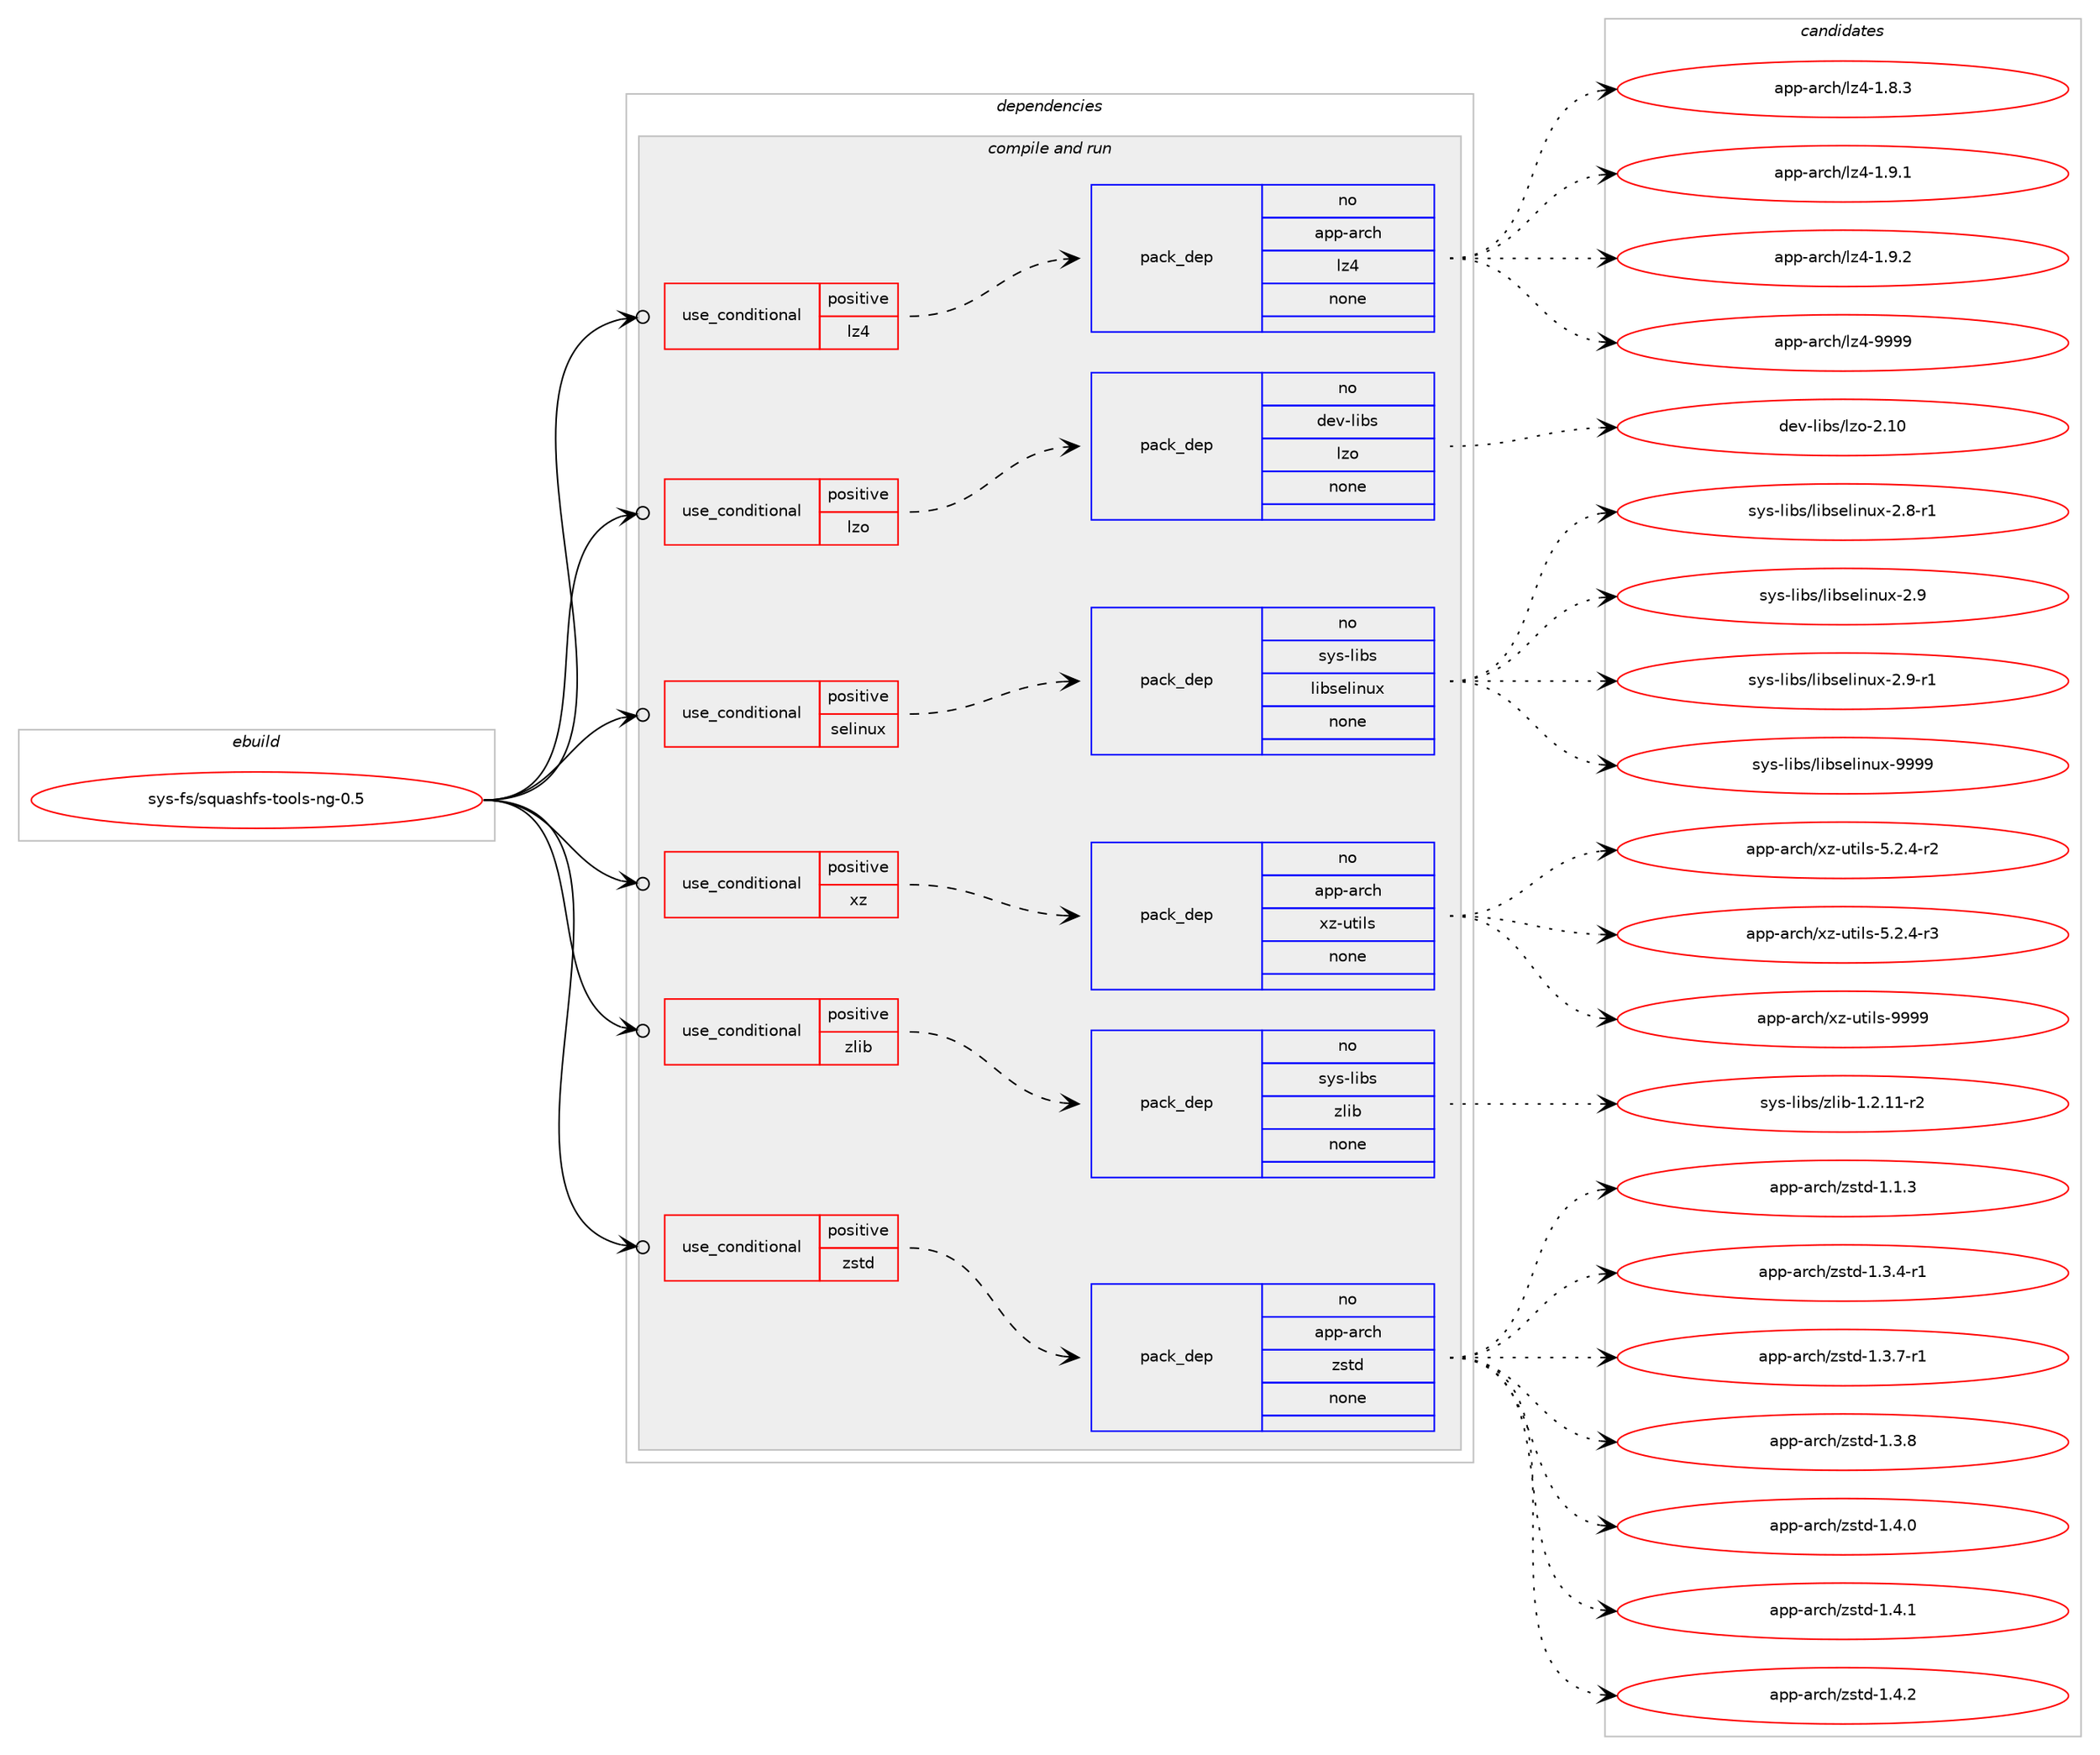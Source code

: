 digraph prolog {

# *************
# Graph options
# *************

newrank=true;
concentrate=true;
compound=true;
graph [rankdir=LR,fontname=Helvetica,fontsize=10,ranksep=1.5];#, ranksep=2.5, nodesep=0.2];
edge  [arrowhead=vee];
node  [fontname=Helvetica,fontsize=10];

# **********
# The ebuild
# **********

subgraph cluster_leftcol {
color=gray;
rank=same;
label=<<i>ebuild</i>>;
id [label="sys-fs/squashfs-tools-ng-0.5", color=red, width=4, href="../sys-fs/squashfs-tools-ng-0.5.svg"];
}

# ****************
# The dependencies
# ****************

subgraph cluster_midcol {
color=gray;
label=<<i>dependencies</i>>;
subgraph cluster_compile {
fillcolor="#eeeeee";
style=filled;
label=<<i>compile</i>>;
}
subgraph cluster_compileandrun {
fillcolor="#eeeeee";
style=filled;
label=<<i>compile and run</i>>;
subgraph cond41 {
dependency372 [label=<<TABLE BORDER="0" CELLBORDER="1" CELLSPACING="0" CELLPADDING="4"><TR><TD ROWSPAN="3" CELLPADDING="10">use_conditional</TD></TR><TR><TD>positive</TD></TR><TR><TD>lz4</TD></TR></TABLE>>, shape=none, color=red];
subgraph pack329 {
dependency373 [label=<<TABLE BORDER="0" CELLBORDER="1" CELLSPACING="0" CELLPADDING="4" WIDTH="220"><TR><TD ROWSPAN="6" CELLPADDING="30">pack_dep</TD></TR><TR><TD WIDTH="110">no</TD></TR><TR><TD>app-arch</TD></TR><TR><TD>lz4</TD></TR><TR><TD>none</TD></TR><TR><TD></TD></TR></TABLE>>, shape=none, color=blue];
}
dependency372:e -> dependency373:w [weight=20,style="dashed",arrowhead="vee"];
}
id:e -> dependency372:w [weight=20,style="solid",arrowhead="odotvee"];
subgraph cond42 {
dependency374 [label=<<TABLE BORDER="0" CELLBORDER="1" CELLSPACING="0" CELLPADDING="4"><TR><TD ROWSPAN="3" CELLPADDING="10">use_conditional</TD></TR><TR><TD>positive</TD></TR><TR><TD>lzo</TD></TR></TABLE>>, shape=none, color=red];
subgraph pack330 {
dependency375 [label=<<TABLE BORDER="0" CELLBORDER="1" CELLSPACING="0" CELLPADDING="4" WIDTH="220"><TR><TD ROWSPAN="6" CELLPADDING="30">pack_dep</TD></TR><TR><TD WIDTH="110">no</TD></TR><TR><TD>dev-libs</TD></TR><TR><TD>lzo</TD></TR><TR><TD>none</TD></TR><TR><TD></TD></TR></TABLE>>, shape=none, color=blue];
}
dependency374:e -> dependency375:w [weight=20,style="dashed",arrowhead="vee"];
}
id:e -> dependency374:w [weight=20,style="solid",arrowhead="odotvee"];
subgraph cond43 {
dependency376 [label=<<TABLE BORDER="0" CELLBORDER="1" CELLSPACING="0" CELLPADDING="4"><TR><TD ROWSPAN="3" CELLPADDING="10">use_conditional</TD></TR><TR><TD>positive</TD></TR><TR><TD>selinux</TD></TR></TABLE>>, shape=none, color=red];
subgraph pack331 {
dependency377 [label=<<TABLE BORDER="0" CELLBORDER="1" CELLSPACING="0" CELLPADDING="4" WIDTH="220"><TR><TD ROWSPAN="6" CELLPADDING="30">pack_dep</TD></TR><TR><TD WIDTH="110">no</TD></TR><TR><TD>sys-libs</TD></TR><TR><TD>libselinux</TD></TR><TR><TD>none</TD></TR><TR><TD></TD></TR></TABLE>>, shape=none, color=blue];
}
dependency376:e -> dependency377:w [weight=20,style="dashed",arrowhead="vee"];
}
id:e -> dependency376:w [weight=20,style="solid",arrowhead="odotvee"];
subgraph cond44 {
dependency378 [label=<<TABLE BORDER="0" CELLBORDER="1" CELLSPACING="0" CELLPADDING="4"><TR><TD ROWSPAN="3" CELLPADDING="10">use_conditional</TD></TR><TR><TD>positive</TD></TR><TR><TD>xz</TD></TR></TABLE>>, shape=none, color=red];
subgraph pack332 {
dependency379 [label=<<TABLE BORDER="0" CELLBORDER="1" CELLSPACING="0" CELLPADDING="4" WIDTH="220"><TR><TD ROWSPAN="6" CELLPADDING="30">pack_dep</TD></TR><TR><TD WIDTH="110">no</TD></TR><TR><TD>app-arch</TD></TR><TR><TD>xz-utils</TD></TR><TR><TD>none</TD></TR><TR><TD></TD></TR></TABLE>>, shape=none, color=blue];
}
dependency378:e -> dependency379:w [weight=20,style="dashed",arrowhead="vee"];
}
id:e -> dependency378:w [weight=20,style="solid",arrowhead="odotvee"];
subgraph cond45 {
dependency380 [label=<<TABLE BORDER="0" CELLBORDER="1" CELLSPACING="0" CELLPADDING="4"><TR><TD ROWSPAN="3" CELLPADDING="10">use_conditional</TD></TR><TR><TD>positive</TD></TR><TR><TD>zlib</TD></TR></TABLE>>, shape=none, color=red];
subgraph pack333 {
dependency381 [label=<<TABLE BORDER="0" CELLBORDER="1" CELLSPACING="0" CELLPADDING="4" WIDTH="220"><TR><TD ROWSPAN="6" CELLPADDING="30">pack_dep</TD></TR><TR><TD WIDTH="110">no</TD></TR><TR><TD>sys-libs</TD></TR><TR><TD>zlib</TD></TR><TR><TD>none</TD></TR><TR><TD></TD></TR></TABLE>>, shape=none, color=blue];
}
dependency380:e -> dependency381:w [weight=20,style="dashed",arrowhead="vee"];
}
id:e -> dependency380:w [weight=20,style="solid",arrowhead="odotvee"];
subgraph cond46 {
dependency382 [label=<<TABLE BORDER="0" CELLBORDER="1" CELLSPACING="0" CELLPADDING="4"><TR><TD ROWSPAN="3" CELLPADDING="10">use_conditional</TD></TR><TR><TD>positive</TD></TR><TR><TD>zstd</TD></TR></TABLE>>, shape=none, color=red];
subgraph pack334 {
dependency383 [label=<<TABLE BORDER="0" CELLBORDER="1" CELLSPACING="0" CELLPADDING="4" WIDTH="220"><TR><TD ROWSPAN="6" CELLPADDING="30">pack_dep</TD></TR><TR><TD WIDTH="110">no</TD></TR><TR><TD>app-arch</TD></TR><TR><TD>zstd</TD></TR><TR><TD>none</TD></TR><TR><TD></TD></TR></TABLE>>, shape=none, color=blue];
}
dependency382:e -> dependency383:w [weight=20,style="dashed",arrowhead="vee"];
}
id:e -> dependency382:w [weight=20,style="solid",arrowhead="odotvee"];
}
subgraph cluster_run {
fillcolor="#eeeeee";
style=filled;
label=<<i>run</i>>;
}
}

# **************
# The candidates
# **************

subgraph cluster_choices {
rank=same;
color=gray;
label=<<i>candidates</i>>;

subgraph choice329 {
color=black;
nodesep=1;
choice971121124597114991044710812252454946564651 [label="app-arch/lz4-1.8.3", color=red, width=4,href="../app-arch/lz4-1.8.3.svg"];
choice971121124597114991044710812252454946574649 [label="app-arch/lz4-1.9.1", color=red, width=4,href="../app-arch/lz4-1.9.1.svg"];
choice971121124597114991044710812252454946574650 [label="app-arch/lz4-1.9.2", color=red, width=4,href="../app-arch/lz4-1.9.2.svg"];
choice9711211245971149910447108122524557575757 [label="app-arch/lz4-9999", color=red, width=4,href="../app-arch/lz4-9999.svg"];
dependency373:e -> choice971121124597114991044710812252454946564651:w [style=dotted,weight="100"];
dependency373:e -> choice971121124597114991044710812252454946574649:w [style=dotted,weight="100"];
dependency373:e -> choice971121124597114991044710812252454946574650:w [style=dotted,weight="100"];
dependency373:e -> choice9711211245971149910447108122524557575757:w [style=dotted,weight="100"];
}
subgraph choice330 {
color=black;
nodesep=1;
choice1001011184510810598115471081221114550464948 [label="dev-libs/lzo-2.10", color=red, width=4,href="../dev-libs/lzo-2.10.svg"];
dependency375:e -> choice1001011184510810598115471081221114550464948:w [style=dotted,weight="100"];
}
subgraph choice331 {
color=black;
nodesep=1;
choice11512111545108105981154710810598115101108105110117120455046564511449 [label="sys-libs/libselinux-2.8-r1", color=red, width=4,href="../sys-libs/libselinux-2.8-r1.svg"];
choice1151211154510810598115471081059811510110810511011712045504657 [label="sys-libs/libselinux-2.9", color=red, width=4,href="../sys-libs/libselinux-2.9.svg"];
choice11512111545108105981154710810598115101108105110117120455046574511449 [label="sys-libs/libselinux-2.9-r1", color=red, width=4,href="../sys-libs/libselinux-2.9-r1.svg"];
choice115121115451081059811547108105981151011081051101171204557575757 [label="sys-libs/libselinux-9999", color=red, width=4,href="../sys-libs/libselinux-9999.svg"];
dependency377:e -> choice11512111545108105981154710810598115101108105110117120455046564511449:w [style=dotted,weight="100"];
dependency377:e -> choice1151211154510810598115471081059811510110810511011712045504657:w [style=dotted,weight="100"];
dependency377:e -> choice11512111545108105981154710810598115101108105110117120455046574511449:w [style=dotted,weight="100"];
dependency377:e -> choice115121115451081059811547108105981151011081051101171204557575757:w [style=dotted,weight="100"];
}
subgraph choice332 {
color=black;
nodesep=1;
choice9711211245971149910447120122451171161051081154553465046524511450 [label="app-arch/xz-utils-5.2.4-r2", color=red, width=4,href="../app-arch/xz-utils-5.2.4-r2.svg"];
choice9711211245971149910447120122451171161051081154553465046524511451 [label="app-arch/xz-utils-5.2.4-r3", color=red, width=4,href="../app-arch/xz-utils-5.2.4-r3.svg"];
choice9711211245971149910447120122451171161051081154557575757 [label="app-arch/xz-utils-9999", color=red, width=4,href="../app-arch/xz-utils-9999.svg"];
dependency379:e -> choice9711211245971149910447120122451171161051081154553465046524511450:w [style=dotted,weight="100"];
dependency379:e -> choice9711211245971149910447120122451171161051081154553465046524511451:w [style=dotted,weight="100"];
dependency379:e -> choice9711211245971149910447120122451171161051081154557575757:w [style=dotted,weight="100"];
}
subgraph choice333 {
color=black;
nodesep=1;
choice11512111545108105981154712210810598454946504649494511450 [label="sys-libs/zlib-1.2.11-r2", color=red, width=4,href="../sys-libs/zlib-1.2.11-r2.svg"];
dependency381:e -> choice11512111545108105981154712210810598454946504649494511450:w [style=dotted,weight="100"];
}
subgraph choice334 {
color=black;
nodesep=1;
choice9711211245971149910447122115116100454946494651 [label="app-arch/zstd-1.1.3", color=red, width=4,href="../app-arch/zstd-1.1.3.svg"];
choice97112112459711499104471221151161004549465146524511449 [label="app-arch/zstd-1.3.4-r1", color=red, width=4,href="../app-arch/zstd-1.3.4-r1.svg"];
choice97112112459711499104471221151161004549465146554511449 [label="app-arch/zstd-1.3.7-r1", color=red, width=4,href="../app-arch/zstd-1.3.7-r1.svg"];
choice9711211245971149910447122115116100454946514656 [label="app-arch/zstd-1.3.8", color=red, width=4,href="../app-arch/zstd-1.3.8.svg"];
choice9711211245971149910447122115116100454946524648 [label="app-arch/zstd-1.4.0", color=red, width=4,href="../app-arch/zstd-1.4.0.svg"];
choice9711211245971149910447122115116100454946524649 [label="app-arch/zstd-1.4.1", color=red, width=4,href="../app-arch/zstd-1.4.1.svg"];
choice9711211245971149910447122115116100454946524650 [label="app-arch/zstd-1.4.2", color=red, width=4,href="../app-arch/zstd-1.4.2.svg"];
dependency383:e -> choice9711211245971149910447122115116100454946494651:w [style=dotted,weight="100"];
dependency383:e -> choice97112112459711499104471221151161004549465146524511449:w [style=dotted,weight="100"];
dependency383:e -> choice97112112459711499104471221151161004549465146554511449:w [style=dotted,weight="100"];
dependency383:e -> choice9711211245971149910447122115116100454946514656:w [style=dotted,weight="100"];
dependency383:e -> choice9711211245971149910447122115116100454946524648:w [style=dotted,weight="100"];
dependency383:e -> choice9711211245971149910447122115116100454946524649:w [style=dotted,weight="100"];
dependency383:e -> choice9711211245971149910447122115116100454946524650:w [style=dotted,weight="100"];
}
}

}
